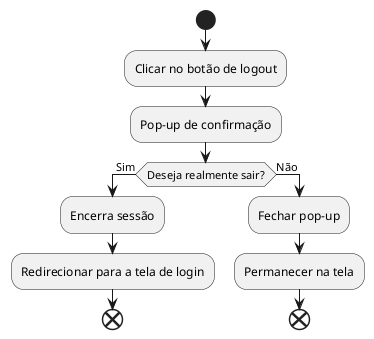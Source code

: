 @startuml logout
start
:Clicar no botão de logout;
:Pop-up de confirmação;
if (Deseja realmente sair?) then (Sim)
    :Encerra sessão;
    :Redirecionar para a tela de login;
    end
else (Não)
    :Fechar pop-up;
    :Permanecer na tela;
    end
@enduml